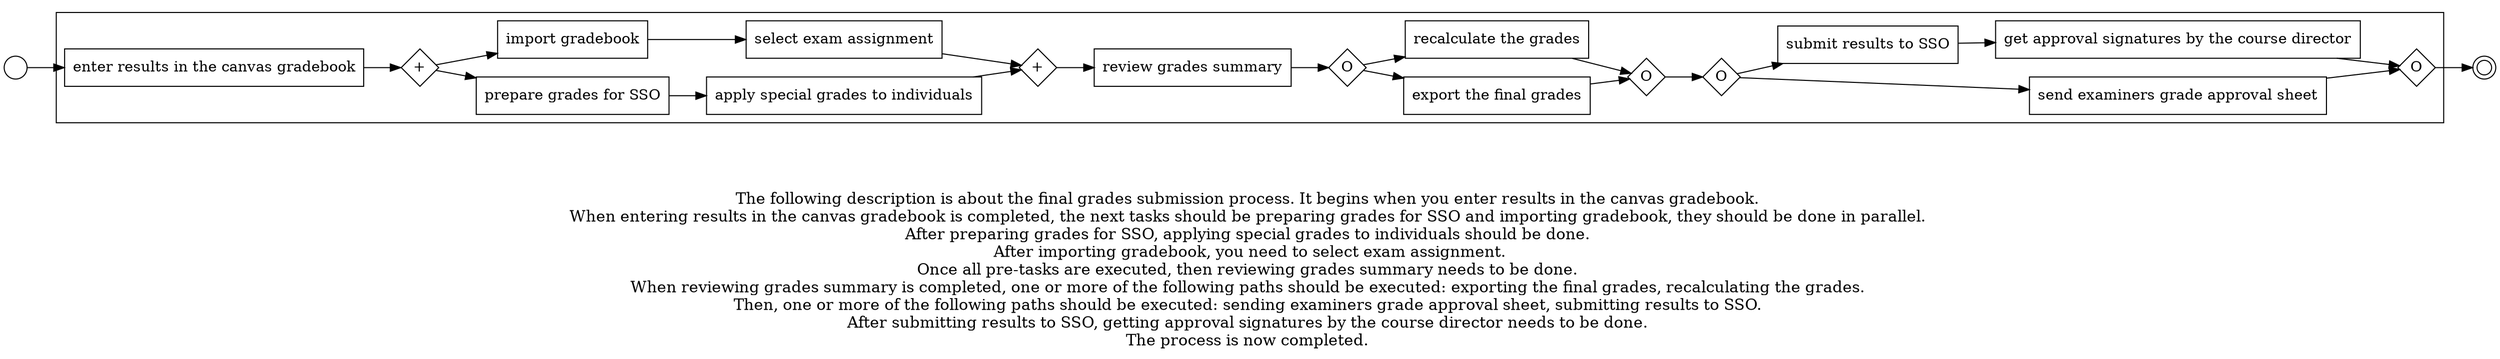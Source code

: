 digraph "final grades submission process_54" {
	graph [rankdir=LR]
	START_NODE [label="" shape=circle width=0.3]
	subgraph CLUSTER_0 {
		"enter results in the canvas gradebook" [shape=box]
		"AND_SPLIT--2. Apply special grades or criteria_SAYC" [label="+" fixedsize=true shape=diamond width=0.5]
		"enter results in the canvas gradebook" -> "AND_SPLIT--2. Apply special grades or criteria_SAYC"
		"prepare grades for SSO" [shape=box]
		"AND_SPLIT--2. Apply special grades or criteria_SAYC" -> "prepare grades for SSO"
		"import gradebook" [shape=box]
		"AND_SPLIT--2. Apply special grades or criteria_SAYC" -> "import gradebook"
		"apply special grades to individuals" [shape=box]
		"prepare grades for SSO" -> "apply special grades to individuals"
		"select exam assignment" [shape=box]
		"import gradebook" -> "select exam assignment"
		"AND_JOIN--2. Apply special grades or criteria_SAYC" [label="+" fixedsize=true shape=diamond width=0.5]
		"apply special grades to individuals" -> "AND_JOIN--2. Apply special grades or criteria_SAYC"
		"select exam assignment" -> "AND_JOIN--2. Apply special grades or criteria_SAYC"
		"review grades summary" [shape=box]
		"AND_JOIN--2. Apply special grades or criteria_SAYC" -> "review grades summary"
		"OR_SPLIT--4. Re-calculate and get approval_0L9J" [label=O fixedsize=true shape=diamond width=0.5]
		"review grades summary" -> "OR_SPLIT--4. Re-calculate and get approval_0L9J"
		"export the final grades" [shape=box]
		"OR_SPLIT--4. Re-calculate and get approval_0L9J" -> "export the final grades"
		"recalculate the grades" [shape=box]
		"OR_SPLIT--4. Re-calculate and get approval_0L9J" -> "recalculate the grades"
		"OR_JOIN--4. Re-calculate and get approval_0L9J" [label=O fixedsize=true shape=diamond width=0.5]
		"export the final grades" -> "OR_JOIN--4. Re-calculate and get approval_0L9J"
		"recalculate the grades" -> "OR_JOIN--4. Re-calculate and get approval_0L9J"
		"OR_SPLIT--5. Submit results to SSO_MYYR" [label=O fixedsize=true shape=diamond width=0.5]
		"OR_JOIN--4. Re-calculate and get approval_0L9J" -> "OR_SPLIT--5. Submit results to SSO_MYYR"
		"send examiners grade approval sheet" [shape=box]
		"OR_SPLIT--5. Submit results to SSO_MYYR" -> "send examiners grade approval sheet"
		"submit results to SSO" [shape=box]
		"OR_SPLIT--5. Submit results to SSO_MYYR" -> "submit results to SSO"
		"get approval signatures by the course director" [shape=box]
		"submit results to SSO" -> "get approval signatures by the course director"
		"OR_JOIN--5. Submit results to SSO_MYYR" [label=O fixedsize=true shape=diamond width=0.5]
		"send examiners grade approval sheet" -> "OR_JOIN--5. Submit results to SSO_MYYR"
		"get approval signatures by the course director" -> "OR_JOIN--5. Submit results to SSO_MYYR"
	}
	START_NODE -> "enter results in the canvas gradebook"
	END_NODE [label="" shape=doublecircle width=0.2]
	"OR_JOIN--5. Submit results to SSO_MYYR" -> END_NODE
	fontsize=15 label="\n\n
The following description is about the final grades submission process. It begins when you enter results in the canvas gradebook. 
When entering results in the canvas gradebook is completed, the next tasks should be preparing grades for SSO and importing gradebook, they should be done in parallel. 
After preparing grades for SSO, applying special grades to individuals should be done. 
After importing gradebook, you need to select exam assignment.
Once all pre-tasks are executed, then reviewing grades summary needs to be done. 
When reviewing grades summary is completed, one or more of the following paths should be executed: exporting the final grades, recalculating the grades. 
Then, one or more of the following paths should be executed: sending examiners grade approval sheet, submitting results to SSO. 
After submitting results to SSO, getting approval signatures by the course director needs to be done. 
The process is now completed. 
"
}
